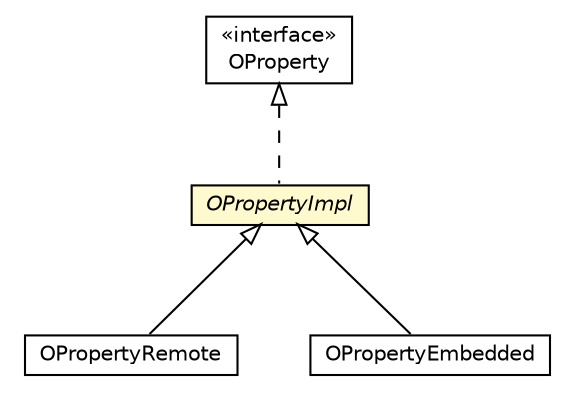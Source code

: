 #!/usr/local/bin/dot
#
# Class diagram 
# Generated by UMLGraph version R5_6-24-gf6e263 (http://www.umlgraph.org/)
#

digraph G {
	edge [fontname="Helvetica",fontsize=10,labelfontname="Helvetica",labelfontsize=10];
	node [fontname="Helvetica",fontsize=10,shape=plaintext];
	nodesep=0.25;
	ranksep=0.5;
	// com.orientechnologies.orient.core.metadata.schema.OPropertyRemote
	c5269603 [label=<<table title="com.orientechnologies.orient.core.metadata.schema.OPropertyRemote" border="0" cellborder="1" cellspacing="0" cellpadding="2" port="p" href="./OPropertyRemote.html">
		<tr><td><table border="0" cellspacing="0" cellpadding="1">
<tr><td align="center" balign="center"> OPropertyRemote </td></tr>
		</table></td></tr>
		</table>>, URL="./OPropertyRemote.html", fontname="Helvetica", fontcolor="black", fontsize=10.0];
	// com.orientechnologies.orient.core.metadata.schema.OPropertyEmbedded
	c5269609 [label=<<table title="com.orientechnologies.orient.core.metadata.schema.OPropertyEmbedded" border="0" cellborder="1" cellspacing="0" cellpadding="2" port="p" href="./OPropertyEmbedded.html">
		<tr><td><table border="0" cellspacing="0" cellpadding="1">
<tr><td align="center" balign="center"> OPropertyEmbedded </td></tr>
		</table></td></tr>
		</table>>, URL="./OPropertyEmbedded.html", fontname="Helvetica", fontcolor="black", fontsize=10.0];
	// com.orientechnologies.orient.core.metadata.schema.OPropertyImpl
	c5269621 [label=<<table title="com.orientechnologies.orient.core.metadata.schema.OPropertyImpl" border="0" cellborder="1" cellspacing="0" cellpadding="2" port="p" bgcolor="lemonChiffon" href="./OPropertyImpl.html">
		<tr><td><table border="0" cellspacing="0" cellpadding="1">
<tr><td align="center" balign="center"><font face="Helvetica-Oblique"> OPropertyImpl </font></td></tr>
		</table></td></tr>
		</table>>, URL="./OPropertyImpl.html", fontname="Helvetica", fontcolor="black", fontsize=10.0];
	// com.orientechnologies.orient.core.metadata.schema.OProperty
	c5269629 [label=<<table title="com.orientechnologies.orient.core.metadata.schema.OProperty" border="0" cellborder="1" cellspacing="0" cellpadding="2" port="p" href="./OProperty.html">
		<tr><td><table border="0" cellspacing="0" cellpadding="1">
<tr><td align="center" balign="center"> &#171;interface&#187; </td></tr>
<tr><td align="center" balign="center"> OProperty </td></tr>
		</table></td></tr>
		</table>>, URL="./OProperty.html", fontname="Helvetica", fontcolor="black", fontsize=10.0];
	//com.orientechnologies.orient.core.metadata.schema.OPropertyRemote extends com.orientechnologies.orient.core.metadata.schema.OPropertyImpl
	c5269621:p -> c5269603:p [dir=back,arrowtail=empty];
	//com.orientechnologies.orient.core.metadata.schema.OPropertyEmbedded extends com.orientechnologies.orient.core.metadata.schema.OPropertyImpl
	c5269621:p -> c5269609:p [dir=back,arrowtail=empty];
	//com.orientechnologies.orient.core.metadata.schema.OPropertyImpl implements com.orientechnologies.orient.core.metadata.schema.OProperty
	c5269629:p -> c5269621:p [dir=back,arrowtail=empty,style=dashed];
}

